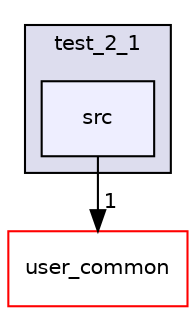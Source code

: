 digraph "user_proj/test_2_1/src" {
  compound=true
  node [ fontsize="10", fontname="Helvetica"];
  edge [ labelfontsize="10", labelfontname="Helvetica"];
  subgraph clusterdir_3bdcb3c4825d7e1ce526b06028a3bb91 {
    graph [ bgcolor="#ddddee", pencolor="black", label="test_2_1" fontname="Helvetica", fontsize="10", URL="dir_3bdcb3c4825d7e1ce526b06028a3bb91.html"]
  dir_1452b01835096ae8c06fffc883c3cb50 [shape=box, label="src", style="filled", fillcolor="#eeeeff", pencolor="black", URL="dir_1452b01835096ae8c06fffc883c3cb50.html"];
  }
  dir_3a5750680ef3b28b662cb739d8664c22 [shape=box label="user_common" fillcolor="white" style="filled" color="red" URL="dir_3a5750680ef3b28b662cb739d8664c22.html"];
  dir_1452b01835096ae8c06fffc883c3cb50->dir_3a5750680ef3b28b662cb739d8664c22 [headlabel="1", labeldistance=1.5 headhref="dir_000036_000003.html"];
}
